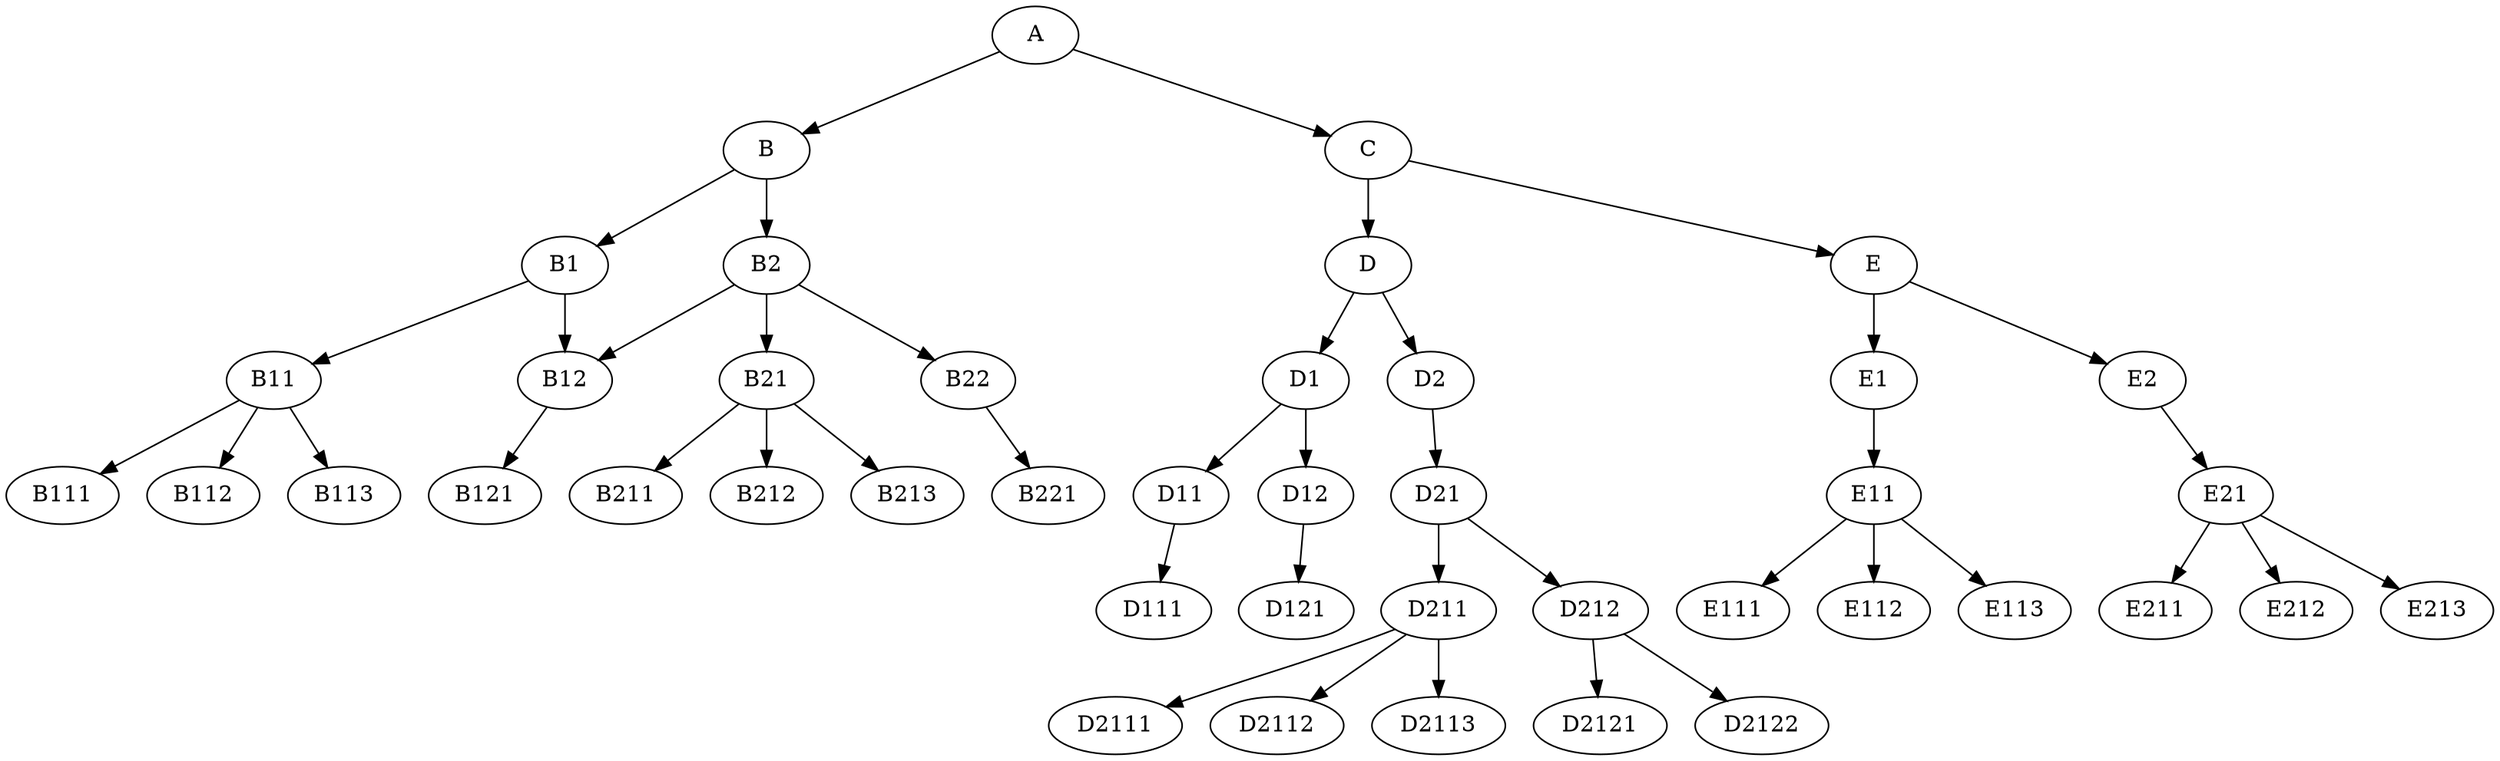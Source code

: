 digraph G {  
  ordering=in ;
  A[texlbl="AI-Based PDE Solvers"];
  A -> B
  A -> C
  B[texlbl="Continuous"];
  C[texlbl="Discrete"];
  B -> B1 
  B -> B2
  B1[texlbl="Physics-Informed"];
  B2[texlbl="Neural Operators"];
  B1 -> B11
  B1 -> B12
  B2 -> B12
  B2 -> B21
  B2 -> B22
  B11[texlbl="PINN"];
  B111[texlbl="[60]"];
  B112[texlbl="[61]"];
  B113[texlbl="[92]"];
  B11 -> B111
  B11 -> B112
  B11 -> B113
  B21[texlbl="FNO"];
  B211[texlbl="[73]"];
  B212[texlbl="[42]"];
  B21 -> B211
  B21 -> B212
  B21 -> B213
  B22[texlbl="DeepONet"];
  B221[texlbl="[78]"];
  B22 -> B221
  B12[texlbl="PINO"];
  B121[texlbl="[74]"];
  B12 -> B121
  C -> D
  C -> E
  D[texlbl="ML-Based"];
  D -> D1
  D -> D2
  D1[texlbl="Standalone"];
  D1 -> D11
  D1 -> D12
  D11[texlbl="CNN"];
  D111[texlbl="[118]"];
  D11 -> D111
  D12[texlbl="GNN"];
  D121[texlbl="[87]"];
  D12 -> D121
  D2[texlbl="Hybrid"];
  D2 -> D21
  D21[texlbl="MG-Based"];
  D21 -> D211
  D21 -> D212
  D211[texlbl="Prolongation"];
  D2111[texlbl="[41]"];
  D2112[texlbl="[59]"];
  D2113[texlbl="[80]"];
  D211 -> D2111
  D211 -> D2112
  D211 -> D2113
  D212[texlbl="Smoothing"];
  D2121[texlbl="[30]"];
  D2122[texlbl="[54]"];
  D212 -> D2121
  D212 -> D2122
  E[texlbl="Algorithm Design"];
  E -> E1
  E -> E2
  E1[texlbl="Top-Down"];
  E2[texlbl="Bottom-Up"];
  E1 -> E11
  E2 -> E21
  E11[texlbl="Combinatorial"];
  E111[texlbl="[12]"];
  E112[texlbl="[86]"];
  E113[texlbl="[116]"];
  E11 -> E111
  E11 -> E112
  E11 -> E113
  E21[texlbl="Grammar-Based"];
  E211[texlbl="[105]"];
  E212[texlbl="[106]"];
  E213[texlbl="[107]"];
  E21 -> E211
  E21 -> E212
  E21 -> E213
}
